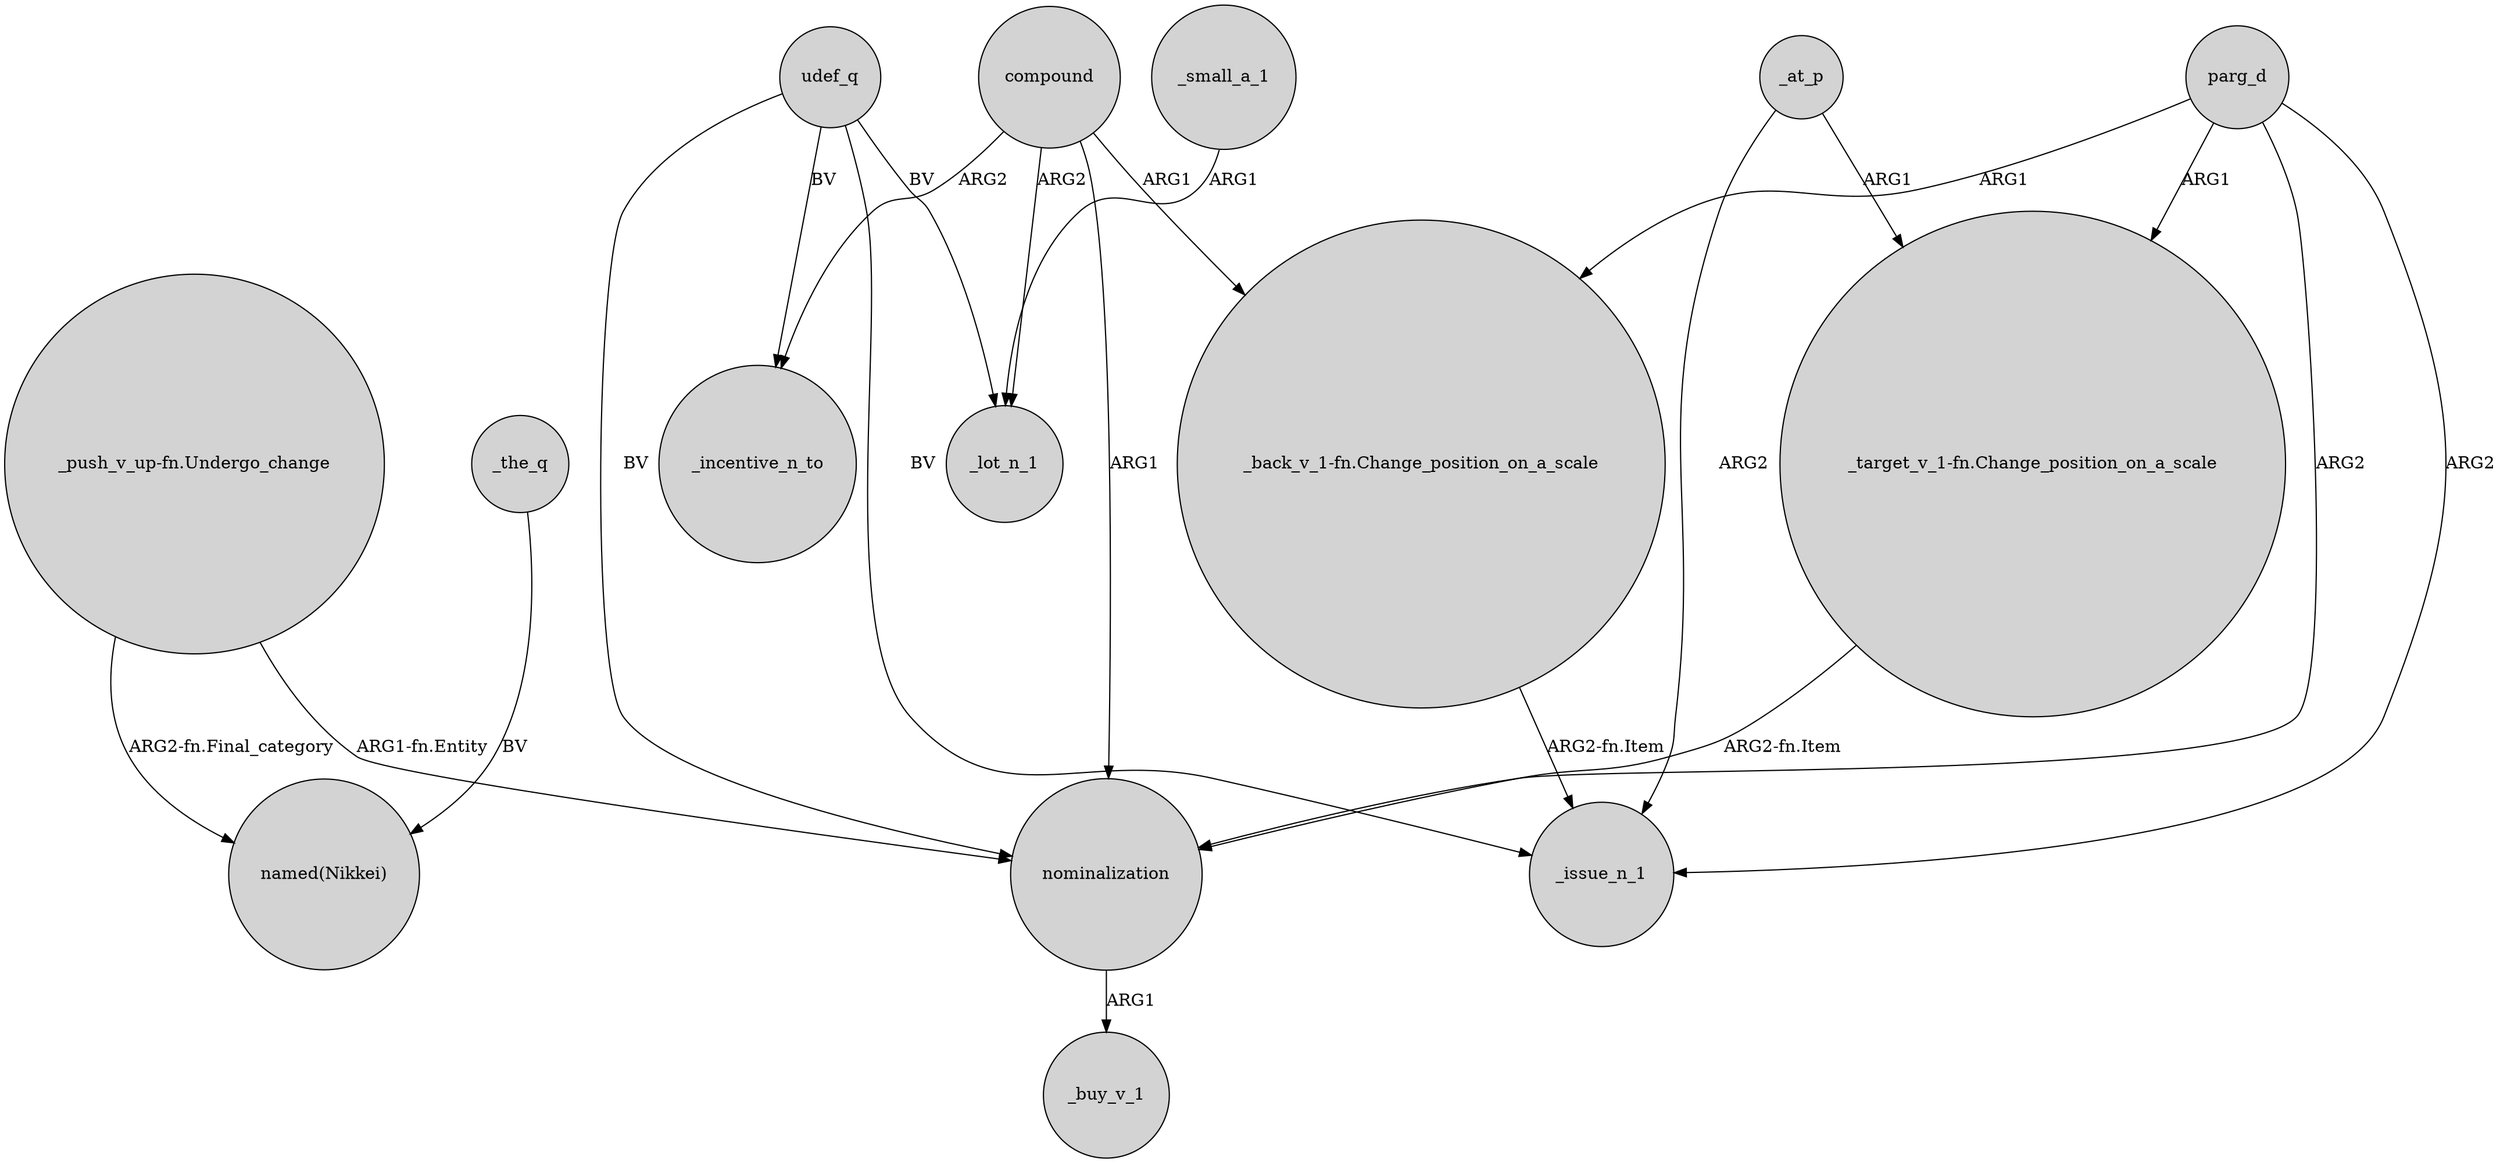 digraph {
	node [shape=circle style=filled]
	nominalization -> _buy_v_1 [label=ARG1]
	"_push_v_up-fn.Undergo_change" -> "named(Nikkei)" [label="ARG2-fn.Final_category"]
	udef_q -> _incentive_n_to [label=BV]
	_at_p -> _issue_n_1 [label=ARG2]
	_small_a_1 -> _lot_n_1 [label=ARG1]
	"_back_v_1-fn.Change_position_on_a_scale" -> _issue_n_1 [label="ARG2-fn.Item"]
	udef_q -> nominalization [label=BV]
	udef_q -> _lot_n_1 [label=BV]
	compound -> nominalization [label=ARG1]
	compound -> "_back_v_1-fn.Change_position_on_a_scale" [label=ARG1]
	"_push_v_up-fn.Undergo_change" -> nominalization [label="ARG1-fn.Entity"]
	parg_d -> "_back_v_1-fn.Change_position_on_a_scale" [label=ARG1]
	compound -> _incentive_n_to [label=ARG2]
	_the_q -> "named(Nikkei)" [label=BV]
	"_target_v_1-fn.Change_position_on_a_scale" -> nominalization [label="ARG2-fn.Item"]
	compound -> _lot_n_1 [label=ARG2]
	udef_q -> _issue_n_1 [label=BV]
	parg_d -> _issue_n_1 [label=ARG2]
	parg_d -> "_target_v_1-fn.Change_position_on_a_scale" [label=ARG1]
	_at_p -> "_target_v_1-fn.Change_position_on_a_scale" [label=ARG1]
	parg_d -> nominalization [label=ARG2]
}

